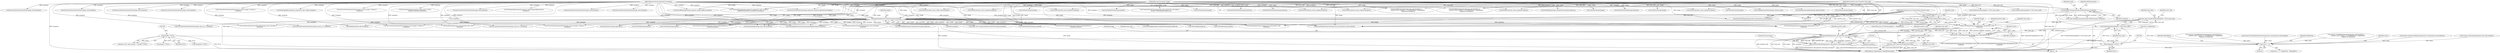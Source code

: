 digraph "0_ImageMagick_726812fa2fa7ce16bcf58f6e115f65427a1c0950_2@pointer" {
"1001409" [label="(Call,DrawPolygonPrimitive(image,clone_info,primitive_info,\n             exception))"];
"1000221" [label="(Call,AcquireAuthenticCacheView(image,exception))"];
"1000188" [label="(Call,SetImageColorspace(image,sRGBColorspace,exception))"];
"1000104" [label="(MethodParameterIn,Image *image)"];
"1000107" [label="(MethodParameterIn,ExceptionInfo *exception)"];
"1001386" [label="(Call,clone_info=CloneDrawInfo((ImageInfo *) NULL,draw_info))"];
"1001388" [label="(Call,CloneDrawInfo((ImageInfo *) NULL,draw_info))"];
"1001389" [label="(Call,(ImageInfo *) NULL)"];
"1001357" [label="(Call,(double *) NULL)"];
"1000105" [label="(MethodParameterIn,const DrawInfo *draw_info)"];
"1001342" [label="(Call,LogPrimitiveInfo(primitive_info))"];
"1000106" [label="(MethodParameterIn,const PrimitiveInfo *primitive_info)"];
"1001407" [label="(Call,status&=DrawPolygonPrimitive(image,clone_info,primitive_info,\n             exception))"];
"1001624" [label="(Call,status != 0)"];
"1001416" [label="(Call,DestroyDrawInfo(clone_info))"];
"1001414" [label="(Call,clone_info=DestroyDrawInfo(clone_info))"];
"1001420" [label="(Call,DrawDashPolygon(draw_info,primitive_info,image,exception))"];
"1001418" [label="(Call,(void) DrawDashPolygon(draw_info,primitive_info,image,exception))"];
"1000932" [label="(Call,ReadImage(clone_info,exception))"];
"1000393" [label="(Call,SyncCacheViewAuthenticPixels(image_view,exception))"];
"1001353" [label="(Call,draw_info->dash_pattern != (double *) NULL)"];
"1000537" [label="(Call,GetFillColor(draw_info,x,y,&pixel,exception))"];
"1001598" [label="(Call,status&=DrawPolygonPrimitive(image,draw_info,primitive_info,exception))"];
"1000912" [label="(Call,ReadInlineImage(clone_info,primitive_info->text,\n          exception))"];
"1000192" [label="(Call,status=MagickTrue)"];
"1000189" [label="(Identifier,image)"];
"1001629" [label="(MethodReturn,MagickExport MagickBooleanType)"];
"1001458" [label="(Call,(Image *) NULL)"];
"1000870" [label="(Call,SyncCacheViewAuthenticPixels(image_view,exception))"];
"1000296" [label="(Call,GetOneCacheViewVirtualPixelInfo(image_view,x,y,&target,\n            exception))"];
"1000269" [label="(Call,GetFillColor(draw_info,x,y,&pixel,exception))"];
"1000544" [label="(Call,SetPixelAlpha(image,ClampToQuantum(pixel.alpha),q))"];
"1000186" [label="(Call,(void) SetImageColorspace(image,sRGBColorspace,exception))"];
"1000380" [label="(Call,SetPixelAlpha(image,ClampToQuantum(pixel.alpha),q))"];
"1001388" [label="(Call,CloneDrawInfo((ImageInfo *) NULL,draw_info))"];
"1000221" [label="(Call,AcquireAuthenticCacheView(image,exception))"];
"1001345" [label="(Identifier,scale)"];
"1001423" [label="(Identifier,image)"];
"1000370" [label="(Call,GetPixelChannels(image))"];
"1000606" [label="(Call,SetPixelViaPixelInfo(image,&pixel,q))"];
"1000105" [label="(MethodParameterIn,const DrawInfo *draw_info)"];
"1000106" [label="(MethodParameterIn,const PrimitiveInfo *primitive_info)"];
"1000678" [label="(Call,GetPixelInfoPixel(image,q,&pixel))"];
"1000730" [label="(Call,GetOneVirtualPixelInfo(image,TileVirtualPixelMethod,x,y,\n            &target,exception))"];
"1000276" [label="(Call,SetPixelAlpha(image,ClampToQuantum(pixel.alpha),q))"];
"1000599" [label="(Call,GetFillColor(draw_info,x,y,&pixel,exception))"];
"1000285" [label="(Call,SyncCacheViewAuthenticPixels(image_view,exception))"];
"1001421" [label="(Identifier,draw_info)"];
"1001627" [label="(Identifier,MagickTrue)"];
"1001624" [label="(Call,status != 0)"];
"1000255" [label="(Call,GetCacheViewAuthenticPixels(image_view,x,y,1,1,exception))"];
"1000223" [label="(Identifier,exception)"];
"1000553" [label="(Call,GetPixelChannels(image))"];
"1000507" [label="(Call,GetCacheViewAuthenticPixels(image_view,0,y,image->columns,1,\n              exception))"];
"1001258" [label="(Call,GetPixelAlpha(image,q))"];
"1001422" [label="(Identifier,primitive_info)"];
"1000801" [label="(Call,GetPixelInfo(image,&pixel))"];
"1001410" [label="(Identifier,image)"];
"1001165" [label="(Call,DrawAffineImage(image,composite_image,&affine,exception))"];
"1000462" [label="(Call,status&=FloodfillPaintImage(image,draw_info,&target,x,y,\n            primitive_info->method == FloodfillMethod ? MagickFalse :\n            MagickTrue,exception))"];
"1001409" [label="(Call,DrawPolygonPrimitive(image,clone_info,primitive_info,\n             exception))"];
"1001225" [label="(Call,GetCacheViewAuthenticPixels(image_view,x,y,1,1,exception))"];
"1001357" [label="(Call,(double *) NULL)"];
"1001412" [label="(Identifier,primitive_info)"];
"1001342" [label="(Call,LogPrimitiveInfo(primitive_info))"];
"1001392" [label="(Identifier,draw_info)"];
"1000822" [label="(Call,GetCacheViewAuthenticPixels(image_view,0,y,image->columns,1,\n              exception))"];
"1001264" [label="(Call,SyncCacheViewAuthenticPixels(image_view,exception))"];
"1000222" [label="(Identifier,image)"];
"1000191" [label="(Identifier,exception)"];
"1000219" [label="(Call,image_view=AcquireAuthenticCacheView(image,exception))"];
"1000866" [label="(Call,GetPixelChannels(image))"];
"1001359" [label="(Identifier,NULL)"];
"1001581" [label="(Call,DrawPolygonPrimitive(image,clone_info,primitive_info,\n             exception))"];
"1001417" [label="(Identifier,clone_info)"];
"1000482" [label="(Call,SetImageChannelMask(image,channel_mask))"];
"1001625" [label="(Identifier,status)"];
"1001552" [label="(Call,DrawPolygonPrimitive(image,draw_info,primitive_info,\n                exception))"];
"1001626" [label="(Literal,0)"];
"1000557" [label="(Call,SyncCacheViewAuthenticPixels(image_view,exception))"];
"1000464" [label="(Call,FloodfillPaintImage(image,draw_info,&target,x,y,\n            primitive_info->method == FloodfillMethod ? MagickFalse :\n            MagickTrue,exception))"];
"1001239" [label="(Call,GetFillColor(draw_info,x,y,&fill_color,exception))"];
"1000459" [label="(Call,SetImageChannelMask(image,AlphaChannel))"];
"1000694" [label="(Call,GetPixelChannels(image))"];
"1000190" [label="(Identifier,sRGBColorspace)"];
"1000715" [label="(Call,SyncCacheViewAuthenticPixels(image_view,exception))"];
"1001600" [label="(Call,DrawPolygonPrimitive(image,draw_info,primitive_info,exception))"];
"1000389" [label="(Call,GetPixelChannels(image))"];
"1001386" [label="(Call,clone_info=CloneDrawInfo((ImageInfo *) NULL,draw_info))"];
"1000648" [label="(Call,GetCacheViewAuthenticPixels(image_view,0,y,image->columns,1,\n              exception))"];
"1001072" [label="(Call,SetGeometry(image,&geometry))"];
"1000188" [label="(Call,SetImageColorspace(image,sRGBColorspace,exception))"];
"1001590" [label="(Call,status&=DrawStrokePolygon(image,draw_info,primitive_info,exception))"];
"1001408" [label="(Identifier,status)"];
"1000409" [label="(Call,GetOneVirtualPixelInfo(image,TileVirtualPixelMethod,x,y,\n            &target,exception))"];
"1001592" [label="(Call,DrawStrokePolygon(image,draw_info,primitive_info,exception))"];
"1001066" [label="(Call,SetImageAlpha(composite_image,draw_info->alpha,exception))"];
"1001338" [label="(ControlStructure,if (IsEventLogging() != MagickFalse))"];
"1001414" [label="(Call,clone_info=DestroyDrawInfo(clone_info))"];
"1000107" [label="(MethodParameterIn,ExceptionInfo *exception)"];
"1001420" [label="(Call,DrawDashPolygon(draw_info,primitive_info,image,exception))"];
"1000697" [label="(Call,GetFillColor(draw_info,x,y,&pixel,exception))"];
"1001387" [label="(Identifier,clone_info)"];
"1000581" [label="(Call,GetCacheViewAuthenticPixels(image_view,x,y,1,1,exception))"];
"1001418" [label="(Call,(void) DrawDashPolygon(draw_info,primitive_info,image,exception))"];
"1001425" [label="(ControlStructure,break;)"];
"1001174" [label="(Call,CompositeImage(image,composite_image,draw_info->compose,\n          MagickTrue,geometry.x,geometry.y,exception))"];
"1001389" [label="(Call,(ImageInfo *) NULL)"];
"1000324" [label="(Call,GetCacheViewAuthenticPixels(image_view,0,y,image->columns,1,\n              exception))"];
"1000104" [label="(MethodParameterIn,Image *image)"];
"1001411" [label="(Identifier,clone_info)"];
"1000354" [label="(Call,GetPixelInfoPixel(image,q,&pixel))"];
"1001322" [label="(Call,status&=AnnotateImage(image,clone_info,exception))"];
"1001385" [label="(Block,)"];
"1001628" [label="(Identifier,MagickFalse)"];
"1000778" [label="(Call,status&=FloodfillPaintImage(image,draw_info,&target,x,y,\n            primitive_info->method == FloodfillMethod ? MagickFalse :\n            MagickTrue,exception))"];
"1001407" [label="(Call,status&=DrawPolygonPrimitive(image,clone_info,primitive_info,\n             exception))"];
"1001395" [label="(Identifier,clone_info)"];
"1001416" [label="(Call,DestroyDrawInfo(clone_info))"];
"1001415" [label="(Identifier,clone_info)"];
"1001246" [label="(Call,CompositePixelOver(image,&fill_color,(double) fill_color.alpha,q,\n        (double) GetPixelAlpha(image,q),q))"];
"1000711" [label="(Call,GetPixelChannels(image))"];
"1000595" [label="(Call,GetPixelInfo(image,&pixel))"];
"1000780" [label="(Call,FloodfillPaintImage(image,draw_info,&target,x,y,\n            primitive_info->method == FloodfillMethod ? MagickFalse :\n            MagickTrue,exception))"];
"1001324" [label="(Call,AnnotateImage(image,clone_info,exception))"];
"1000852" [label="(Call,GetFillColor(draw_info,x,y,&pixel,exception))"];
"1001283" [label="(Call,CloneDrawInfo((ImageInfo *) NULL,draw_info))"];
"1000303" [label="(Call,GetPixelInfo(image,&pixel))"];
"1001038" [label="(Call,TransformImage(&composite_image,(char *) NULL,\n            composite_geometry,exception))"];
"1001391" [label="(Identifier,NULL)"];
"1001413" [label="(Identifier,exception)"];
"1001424" [label="(Identifier,exception)"];
"1000624" [label="(Call,GetOneCacheViewVirtualPixelInfo(image_view,x,y,&target,\n            exception))"];
"1001560" [label="(Call,CloneDrawInfo((ImageInfo *) NULL,draw_info))"];
"1001121" [label="(Call,ParseGravityGeometry(image,composite_geometry,&geometry,exception))"];
"1001623" [label="(Call,status != 0 ? MagickTrue : MagickFalse)"];
"1001343" [label="(Identifier,primitive_info)"];
"1000239" [label="(Call,SetImageAlphaChannel(image,OpaqueAlphaChannel,exception))"];
"1000613" [label="(Call,SyncCacheViewAuthenticPixels(image_view,exception))"];
"1000704" [label="(Call,SetPixelViaPixelInfo(image,&pixel,q))"];
"1001561" [label="(Call,(ImageInfo *) NULL)"];
"1000859" [label="(Call,SetPixelViaPixelInfo(image,&pixel,q))"];
"1000373" [label="(Call,GetFillColor(draw_info,x,y,&pixel,exception))"];
"1001054" [label="(Call,SetImageAlphaChannel(composite_image,OpaqueAlphaChannel,\n          exception))"];
"1001409" -> "1001407"  [label="AST: "];
"1001409" -> "1001413"  [label="CFG: "];
"1001410" -> "1001409"  [label="AST: "];
"1001411" -> "1001409"  [label="AST: "];
"1001412" -> "1001409"  [label="AST: "];
"1001413" -> "1001409"  [label="AST: "];
"1001407" -> "1001409"  [label="CFG: "];
"1001409" -> "1001407"  [label="DDG: image"];
"1001409" -> "1001407"  [label="DDG: clone_info"];
"1001409" -> "1001407"  [label="DDG: primitive_info"];
"1001409" -> "1001407"  [label="DDG: exception"];
"1000221" -> "1001409"  [label="DDG: image"];
"1000221" -> "1001409"  [label="DDG: exception"];
"1000104" -> "1001409"  [label="DDG: image"];
"1001386" -> "1001409"  [label="DDG: clone_info"];
"1001342" -> "1001409"  [label="DDG: primitive_info"];
"1000106" -> "1001409"  [label="DDG: primitive_info"];
"1000107" -> "1001409"  [label="DDG: exception"];
"1001409" -> "1001416"  [label="DDG: clone_info"];
"1001409" -> "1001420"  [label="DDG: primitive_info"];
"1001409" -> "1001420"  [label="DDG: image"];
"1001409" -> "1001420"  [label="DDG: exception"];
"1000221" -> "1000219"  [label="AST: "];
"1000221" -> "1000223"  [label="CFG: "];
"1000222" -> "1000221"  [label="AST: "];
"1000223" -> "1000221"  [label="AST: "];
"1000219" -> "1000221"  [label="CFG: "];
"1000221" -> "1001629"  [label="DDG: exception"];
"1000221" -> "1001629"  [label="DDG: image"];
"1000221" -> "1000219"  [label="DDG: image"];
"1000221" -> "1000219"  [label="DDG: exception"];
"1000188" -> "1000221"  [label="DDG: image"];
"1000188" -> "1000221"  [label="DDG: exception"];
"1000104" -> "1000221"  [label="DDG: image"];
"1000107" -> "1000221"  [label="DDG: exception"];
"1000221" -> "1000239"  [label="DDG: image"];
"1000221" -> "1000239"  [label="DDG: exception"];
"1000221" -> "1000255"  [label="DDG: exception"];
"1000221" -> "1000276"  [label="DDG: image"];
"1000221" -> "1000296"  [label="DDG: exception"];
"1000221" -> "1000303"  [label="DDG: image"];
"1000221" -> "1000409"  [label="DDG: image"];
"1000221" -> "1000409"  [label="DDG: exception"];
"1000221" -> "1000507"  [label="DDG: exception"];
"1000221" -> "1000544"  [label="DDG: image"];
"1000221" -> "1000581"  [label="DDG: exception"];
"1000221" -> "1000595"  [label="DDG: image"];
"1000221" -> "1000624"  [label="DDG: exception"];
"1000221" -> "1000678"  [label="DDG: image"];
"1000221" -> "1000730"  [label="DDG: image"];
"1000221" -> "1000730"  [label="DDG: exception"];
"1000221" -> "1000801"  [label="DDG: image"];
"1000221" -> "1000822"  [label="DDG: exception"];
"1000221" -> "1000912"  [label="DDG: exception"];
"1000221" -> "1000932"  [label="DDG: exception"];
"1000221" -> "1001072"  [label="DDG: image"];
"1000221" -> "1001225"  [label="DDG: exception"];
"1000221" -> "1001258"  [label="DDG: image"];
"1000221" -> "1001324"  [label="DDG: image"];
"1000221" -> "1001324"  [label="DDG: exception"];
"1000221" -> "1001552"  [label="DDG: image"];
"1000221" -> "1001552"  [label="DDG: exception"];
"1000221" -> "1001581"  [label="DDG: image"];
"1000221" -> "1001581"  [label="DDG: exception"];
"1000221" -> "1001600"  [label="DDG: image"];
"1000221" -> "1001600"  [label="DDG: exception"];
"1000188" -> "1000186"  [label="AST: "];
"1000188" -> "1000191"  [label="CFG: "];
"1000189" -> "1000188"  [label="AST: "];
"1000190" -> "1000188"  [label="AST: "];
"1000191" -> "1000188"  [label="AST: "];
"1000186" -> "1000188"  [label="CFG: "];
"1000188" -> "1001629"  [label="DDG: sRGBColorspace"];
"1000188" -> "1000186"  [label="DDG: image"];
"1000188" -> "1000186"  [label="DDG: sRGBColorspace"];
"1000188" -> "1000186"  [label="DDG: exception"];
"1000104" -> "1000188"  [label="DDG: image"];
"1000107" -> "1000188"  [label="DDG: exception"];
"1000104" -> "1000103"  [label="AST: "];
"1000104" -> "1001629"  [label="DDG: image"];
"1000104" -> "1000239"  [label="DDG: image"];
"1000104" -> "1000276"  [label="DDG: image"];
"1000104" -> "1000303"  [label="DDG: image"];
"1000104" -> "1000354"  [label="DDG: image"];
"1000104" -> "1000370"  [label="DDG: image"];
"1000104" -> "1000380"  [label="DDG: image"];
"1000104" -> "1000389"  [label="DDG: image"];
"1000104" -> "1000409"  [label="DDG: image"];
"1000104" -> "1000459"  [label="DDG: image"];
"1000104" -> "1000464"  [label="DDG: image"];
"1000104" -> "1000482"  [label="DDG: image"];
"1000104" -> "1000544"  [label="DDG: image"];
"1000104" -> "1000553"  [label="DDG: image"];
"1000104" -> "1000595"  [label="DDG: image"];
"1000104" -> "1000606"  [label="DDG: image"];
"1000104" -> "1000678"  [label="DDG: image"];
"1000104" -> "1000694"  [label="DDG: image"];
"1000104" -> "1000704"  [label="DDG: image"];
"1000104" -> "1000711"  [label="DDG: image"];
"1000104" -> "1000730"  [label="DDG: image"];
"1000104" -> "1000780"  [label="DDG: image"];
"1000104" -> "1000801"  [label="DDG: image"];
"1000104" -> "1000859"  [label="DDG: image"];
"1000104" -> "1000866"  [label="DDG: image"];
"1000104" -> "1001072"  [label="DDG: image"];
"1000104" -> "1001121"  [label="DDG: image"];
"1000104" -> "1001165"  [label="DDG: image"];
"1000104" -> "1001174"  [label="DDG: image"];
"1000104" -> "1001246"  [label="DDG: image"];
"1000104" -> "1001258"  [label="DDG: image"];
"1000104" -> "1001324"  [label="DDG: image"];
"1000104" -> "1001420"  [label="DDG: image"];
"1000104" -> "1001552"  [label="DDG: image"];
"1000104" -> "1001581"  [label="DDG: image"];
"1000104" -> "1001592"  [label="DDG: image"];
"1000104" -> "1001600"  [label="DDG: image"];
"1000107" -> "1000103"  [label="AST: "];
"1000107" -> "1001629"  [label="DDG: exception"];
"1000107" -> "1000239"  [label="DDG: exception"];
"1000107" -> "1000255"  [label="DDG: exception"];
"1000107" -> "1000269"  [label="DDG: exception"];
"1000107" -> "1000285"  [label="DDG: exception"];
"1000107" -> "1000296"  [label="DDG: exception"];
"1000107" -> "1000324"  [label="DDG: exception"];
"1000107" -> "1000373"  [label="DDG: exception"];
"1000107" -> "1000393"  [label="DDG: exception"];
"1000107" -> "1000409"  [label="DDG: exception"];
"1000107" -> "1000464"  [label="DDG: exception"];
"1000107" -> "1000507"  [label="DDG: exception"];
"1000107" -> "1000537"  [label="DDG: exception"];
"1000107" -> "1000557"  [label="DDG: exception"];
"1000107" -> "1000581"  [label="DDG: exception"];
"1000107" -> "1000599"  [label="DDG: exception"];
"1000107" -> "1000613"  [label="DDG: exception"];
"1000107" -> "1000624"  [label="DDG: exception"];
"1000107" -> "1000648"  [label="DDG: exception"];
"1000107" -> "1000697"  [label="DDG: exception"];
"1000107" -> "1000715"  [label="DDG: exception"];
"1000107" -> "1000730"  [label="DDG: exception"];
"1000107" -> "1000780"  [label="DDG: exception"];
"1000107" -> "1000822"  [label="DDG: exception"];
"1000107" -> "1000852"  [label="DDG: exception"];
"1000107" -> "1000870"  [label="DDG: exception"];
"1000107" -> "1000912"  [label="DDG: exception"];
"1000107" -> "1000932"  [label="DDG: exception"];
"1000107" -> "1001038"  [label="DDG: exception"];
"1000107" -> "1001054"  [label="DDG: exception"];
"1000107" -> "1001066"  [label="DDG: exception"];
"1000107" -> "1001121"  [label="DDG: exception"];
"1000107" -> "1001165"  [label="DDG: exception"];
"1000107" -> "1001174"  [label="DDG: exception"];
"1000107" -> "1001225"  [label="DDG: exception"];
"1000107" -> "1001239"  [label="DDG: exception"];
"1000107" -> "1001264"  [label="DDG: exception"];
"1000107" -> "1001324"  [label="DDG: exception"];
"1000107" -> "1001420"  [label="DDG: exception"];
"1000107" -> "1001552"  [label="DDG: exception"];
"1000107" -> "1001581"  [label="DDG: exception"];
"1000107" -> "1001592"  [label="DDG: exception"];
"1000107" -> "1001600"  [label="DDG: exception"];
"1001386" -> "1001385"  [label="AST: "];
"1001386" -> "1001388"  [label="CFG: "];
"1001387" -> "1001386"  [label="AST: "];
"1001388" -> "1001386"  [label="AST: "];
"1001395" -> "1001386"  [label="CFG: "];
"1001386" -> "1001629"  [label="DDG: CloneDrawInfo((ImageInfo *) NULL,draw_info)"];
"1001388" -> "1001386"  [label="DDG: (ImageInfo *) NULL"];
"1001388" -> "1001386"  [label="DDG: draw_info"];
"1001388" -> "1001392"  [label="CFG: "];
"1001389" -> "1001388"  [label="AST: "];
"1001392" -> "1001388"  [label="AST: "];
"1001388" -> "1001629"  [label="DDG: (ImageInfo *) NULL"];
"1001389" -> "1001388"  [label="DDG: NULL"];
"1000105" -> "1001388"  [label="DDG: draw_info"];
"1001388" -> "1001420"  [label="DDG: draw_info"];
"1001389" -> "1001391"  [label="CFG: "];
"1001390" -> "1001389"  [label="AST: "];
"1001391" -> "1001389"  [label="AST: "];
"1001392" -> "1001389"  [label="CFG: "];
"1001389" -> "1001629"  [label="DDG: NULL"];
"1001357" -> "1001389"  [label="DDG: NULL"];
"1001357" -> "1001353"  [label="AST: "];
"1001357" -> "1001359"  [label="CFG: "];
"1001358" -> "1001357"  [label="AST: "];
"1001359" -> "1001357"  [label="AST: "];
"1001353" -> "1001357"  [label="CFG: "];
"1001357" -> "1001629"  [label="DDG: NULL"];
"1001357" -> "1001353"  [label="DDG: NULL"];
"1001357" -> "1001458"  [label="DDG: NULL"];
"1001357" -> "1001561"  [label="DDG: NULL"];
"1000105" -> "1000103"  [label="AST: "];
"1000105" -> "1001629"  [label="DDG: draw_info"];
"1000105" -> "1000269"  [label="DDG: draw_info"];
"1000105" -> "1000373"  [label="DDG: draw_info"];
"1000105" -> "1000464"  [label="DDG: draw_info"];
"1000105" -> "1000537"  [label="DDG: draw_info"];
"1000105" -> "1000599"  [label="DDG: draw_info"];
"1000105" -> "1000697"  [label="DDG: draw_info"];
"1000105" -> "1000780"  [label="DDG: draw_info"];
"1000105" -> "1000852"  [label="DDG: draw_info"];
"1000105" -> "1001239"  [label="DDG: draw_info"];
"1000105" -> "1001283"  [label="DDG: draw_info"];
"1000105" -> "1001420"  [label="DDG: draw_info"];
"1000105" -> "1001552"  [label="DDG: draw_info"];
"1000105" -> "1001560"  [label="DDG: draw_info"];
"1000105" -> "1001592"  [label="DDG: draw_info"];
"1000105" -> "1001600"  [label="DDG: draw_info"];
"1001342" -> "1001338"  [label="AST: "];
"1001342" -> "1001343"  [label="CFG: "];
"1001343" -> "1001342"  [label="AST: "];
"1001345" -> "1001342"  [label="CFG: "];
"1001342" -> "1001629"  [label="DDG: LogPrimitiveInfo(primitive_info)"];
"1000106" -> "1001342"  [label="DDG: primitive_info"];
"1001342" -> "1001552"  [label="DDG: primitive_info"];
"1001342" -> "1001581"  [label="DDG: primitive_info"];
"1001342" -> "1001600"  [label="DDG: primitive_info"];
"1000106" -> "1000103"  [label="AST: "];
"1000106" -> "1001629"  [label="DDG: primitive_info"];
"1000106" -> "1001420"  [label="DDG: primitive_info"];
"1000106" -> "1001552"  [label="DDG: primitive_info"];
"1000106" -> "1001581"  [label="DDG: primitive_info"];
"1000106" -> "1001592"  [label="DDG: primitive_info"];
"1000106" -> "1001600"  [label="DDG: primitive_info"];
"1001407" -> "1001385"  [label="AST: "];
"1001408" -> "1001407"  [label="AST: "];
"1001415" -> "1001407"  [label="CFG: "];
"1001407" -> "1001629"  [label="DDG: DrawPolygonPrimitive(image,clone_info,primitive_info,\n             exception)"];
"1001407" -> "1001629"  [label="DDG: status&=DrawPolygonPrimitive(image,clone_info,primitive_info,\n             exception)"];
"1000192" -> "1001407"  [label="DDG: status"];
"1001407" -> "1001624"  [label="DDG: status"];
"1001624" -> "1001623"  [label="AST: "];
"1001624" -> "1001626"  [label="CFG: "];
"1001625" -> "1001624"  [label="AST: "];
"1001626" -> "1001624"  [label="AST: "];
"1001627" -> "1001624"  [label="CFG: "];
"1001628" -> "1001624"  [label="CFG: "];
"1001624" -> "1001629"  [label="DDG: status"];
"1001598" -> "1001624"  [label="DDG: status"];
"1000192" -> "1001624"  [label="DDG: status"];
"1001322" -> "1001624"  [label="DDG: status"];
"1000778" -> "1001624"  [label="DDG: status"];
"1001590" -> "1001624"  [label="DDG: status"];
"1000462" -> "1001624"  [label="DDG: status"];
"1001416" -> "1001414"  [label="AST: "];
"1001416" -> "1001417"  [label="CFG: "];
"1001417" -> "1001416"  [label="AST: "];
"1001414" -> "1001416"  [label="CFG: "];
"1001416" -> "1001414"  [label="DDG: clone_info"];
"1001414" -> "1001385"  [label="AST: "];
"1001415" -> "1001414"  [label="AST: "];
"1001419" -> "1001414"  [label="CFG: "];
"1001414" -> "1001629"  [label="DDG: clone_info"];
"1001414" -> "1001629"  [label="DDG: DestroyDrawInfo(clone_info)"];
"1001420" -> "1001418"  [label="AST: "];
"1001420" -> "1001424"  [label="CFG: "];
"1001421" -> "1001420"  [label="AST: "];
"1001422" -> "1001420"  [label="AST: "];
"1001423" -> "1001420"  [label="AST: "];
"1001424" -> "1001420"  [label="AST: "];
"1001418" -> "1001420"  [label="CFG: "];
"1001420" -> "1001629"  [label="DDG: primitive_info"];
"1001420" -> "1001629"  [label="DDG: draw_info"];
"1001420" -> "1001629"  [label="DDG: image"];
"1001420" -> "1001629"  [label="DDG: exception"];
"1001420" -> "1001418"  [label="DDG: draw_info"];
"1001420" -> "1001418"  [label="DDG: primitive_info"];
"1001420" -> "1001418"  [label="DDG: image"];
"1001420" -> "1001418"  [label="DDG: exception"];
"1001418" -> "1001385"  [label="AST: "];
"1001419" -> "1001418"  [label="AST: "];
"1001425" -> "1001418"  [label="CFG: "];
"1001418" -> "1001629"  [label="DDG: (void) DrawDashPolygon(draw_info,primitive_info,image,exception)"];
"1001418" -> "1001629"  [label="DDG: DrawDashPolygon(draw_info,primitive_info,image,exception)"];
}
